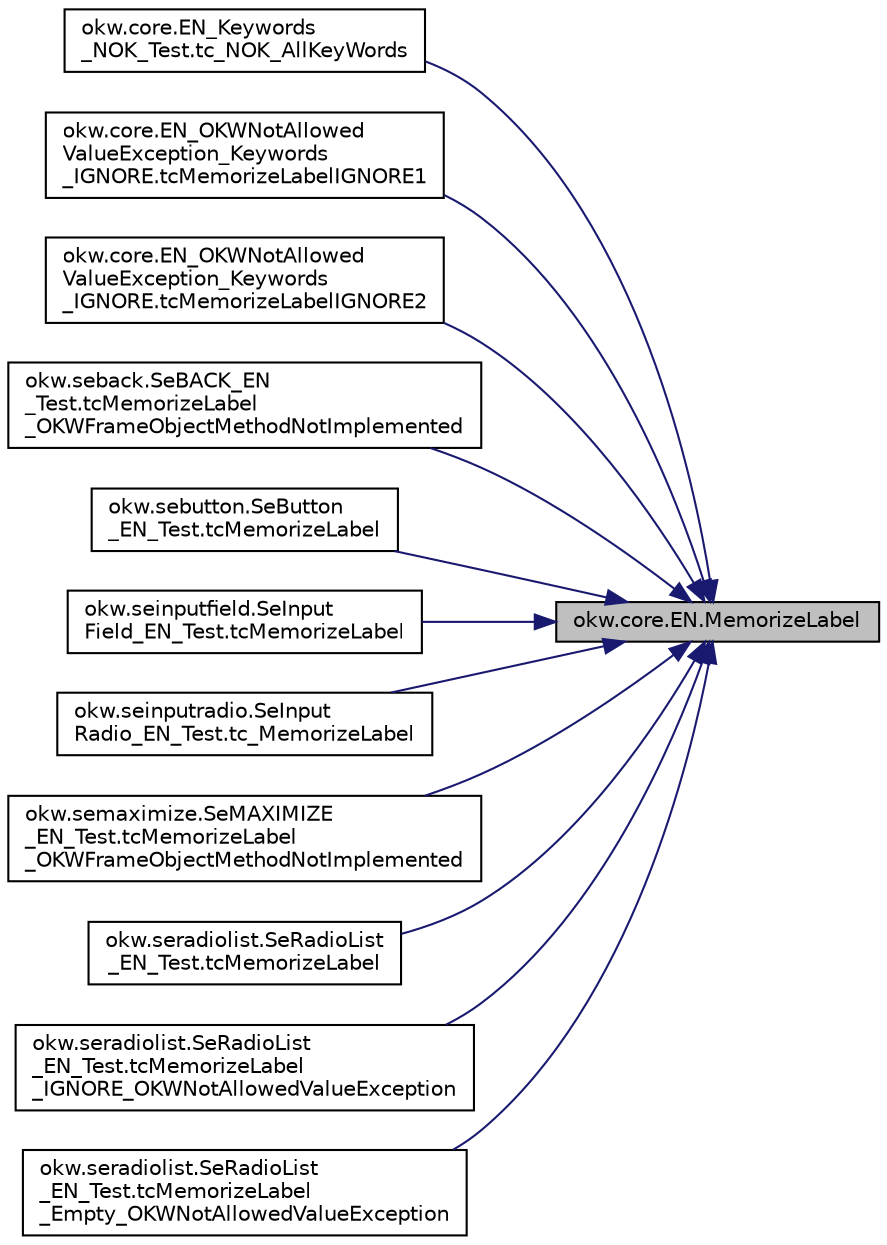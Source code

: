 digraph "okw.core.EN.MemorizeLabel"
{
 // INTERACTIVE_SVG=YES
 // LATEX_PDF_SIZE
  edge [fontname="Helvetica",fontsize="10",labelfontname="Helvetica",labelfontsize="10"];
  node [fontname="Helvetica",fontsize="10",shape=record];
  rankdir="RL";
  Node1317 [label="okw.core.EN.MemorizeLabel",height=0.2,width=0.4,color="black", fillcolor="grey75", style="filled", fontcolor="black",tooltip="Speirchert den aktuellen Wert der Etikette, und legt diesen unter fpsMemKeyName ab."];
  Node1317 -> Node1318 [dir="back",color="midnightblue",fontsize="10",style="solid",fontname="Helvetica"];
  Node1318 [label="okw.core.EN_Keywords\l_NOK_Test.tc_NOK_AllKeyWords",height=0.2,width=0.4,color="black", fillcolor="white", style="filled",URL="$classokw_1_1core_1_1_e_n___keywords___n_o_k___test.html#a81a960a2341dfb0e27da7871291c84dc",tooltip="Prüft methoden aufruf für einen einfachen Click."];
  Node1317 -> Node1319 [dir="back",color="midnightblue",fontsize="10",style="solid",fontname="Helvetica"];
  Node1319 [label="okw.core.EN_OKWNotAllowed\lValueException_Keywords\l_IGNORE.tcMemorizeLabelIGNORE1",height=0.2,width=0.4,color="black", fillcolor="white", style="filled",URL="$classokw_1_1core_1_1_e_n___o_k_w_not_allowed_value_exception___keywords___i_g_n_o_r_e.html#a2a8cb99a9d1cc182f3bc3ccf5b52848f",tooltip="Prüft ob \"${IGNORE} \" die Ausnahme okw.exceptions.OKWNotAllowedValueException auslöst."];
  Node1317 -> Node1320 [dir="back",color="midnightblue",fontsize="10",style="solid",fontname="Helvetica"];
  Node1320 [label="okw.core.EN_OKWNotAllowed\lValueException_Keywords\l_IGNORE.tcMemorizeLabelIGNORE2",height=0.2,width=0.4,color="black", fillcolor="white", style="filled",URL="$classokw_1_1core_1_1_e_n___o_k_w_not_allowed_value_exception___keywords___i_g_n_o_r_e.html#a15ebf4abb1c918d82e9def2e5eae825f",tooltip="Prüft ob \"\"${IGNORE}${TCN}\" die Ausnahme okw.exceptions.OKWNotAllowedValueException auslöst."];
  Node1317 -> Node1321 [dir="back",color="midnightblue",fontsize="10",style="solid",fontname="Helvetica"];
  Node1321 [label="okw.seback.SeBACK_EN\l_Test.tcMemorizeLabel\l_OKWFrameObjectMethodNotImplemented",height=0.2,width=0.4,color="black", fillcolor="white", style="filled",URL="$classokw_1_1seback_1_1_se_b_a_c_k___e_n___test.html#a358f3c52937a4a79b894000aac035a0c",tooltip="Teste das Schlüsselwort MemorizeLabel( FN, MemKey ) eines SeBACK Prüfen."];
  Node1317 -> Node1322 [dir="back",color="midnightblue",fontsize="10",style="solid",fontname="Helvetica"];
  Node1322 [label="okw.sebutton.SeButton\l_EN_Test.tcMemorizeLabel",height=0.2,width=0.4,color="black", fillcolor="white", style="filled",URL="$classokw_1_1sebutton_1_1_se_button___e_n___test.html#a877e96a4c7163b5c2444c6c7562f0b18",tooltip="Test des Schlüsselwortes MemorizeCaption für den GUI-Adapter SeButton."];
  Node1317 -> Node1323 [dir="back",color="midnightblue",fontsize="10",style="solid",fontname="Helvetica"];
  Node1323 [label="okw.seinputfield.SeInput\lField_EN_Test.tcMemorizeLabel",height=0.2,width=0.4,color="black", fillcolor="white", style="filled",URL="$classokw_1_1seinputfield_1_1_se_input_field___e_n___test.html#a7a1873af0534187d2dec6b893eb1724b",tooltip="Teste das Schlüsselwort MemorizeLabel( FN, MemKey ) eines SeInputText Prüfen."];
  Node1317 -> Node1324 [dir="back",color="midnightblue",fontsize="10",style="solid",fontname="Helvetica"];
  Node1324 [label="okw.seinputradio.SeInput\lRadio_EN_Test.tc_MemorizeLabel",height=0.2,width=0.4,color="black", fillcolor="white", style="filled",URL="$classokw_1_1seinputradio_1_1_se_input_radio___e_n___test.html#a91ede76ec307567c7cb9350b771087ea",tooltip="Test des Schlüsselwortes MemorizeLabel für den GUI-Adapter SeInputRadio."];
  Node1317 -> Node1325 [dir="back",color="midnightblue",fontsize="10",style="solid",fontname="Helvetica"];
  Node1325 [label="okw.semaximize.SeMAXIMIZE\l_EN_Test.tcMemorizeLabel\l_OKWFrameObjectMethodNotImplemented",height=0.2,width=0.4,color="black", fillcolor="white", style="filled",URL="$classokw_1_1semaximize_1_1_se_m_a_x_i_m_i_z_e___e_n___test.html#abe93049e59c87081b46706316384d4f0",tooltip="Teste das Schlüsselwort MemorizeLabel( FN, MemKey ) eines SeMAXIMIZE Prüfen."];
  Node1317 -> Node1326 [dir="back",color="midnightblue",fontsize="10",style="solid",fontname="Helvetica"];
  Node1326 [label="okw.seradiolist.SeRadioList\l_EN_Test.tcMemorizeLabel",height=0.2,width=0.4,color="black", fillcolor="white", style="filled",URL="$classokw_1_1seradiolist_1_1_se_radio_list___e_n___test.html#aafbc6e02614407b951d3d0c2bad06749",tooltip="Prüft die Methode SeRadioList.MemorizeValue."];
  Node1317 -> Node1327 [dir="back",color="midnightblue",fontsize="10",style="solid",fontname="Helvetica"];
  Node1327 [label="okw.seradiolist.SeRadioList\l_EN_Test.tcMemorizeLabel\l_IGNORE_OKWNotAllowedValueException",height=0.2,width=0.4,color="black", fillcolor="white", style="filled",URL="$classokw_1_1seradiolist_1_1_se_radio_list___e_n___test.html#aad44f3ce64e53fc776ecfe1e81586071",tooltip="Prüft die Methode SeRadioList.MemorizeLabel."];
  Node1317 -> Node1328 [dir="back",color="midnightblue",fontsize="10",style="solid",fontname="Helvetica"];
  Node1328 [label="okw.seradiolist.SeRadioList\l_EN_Test.tcMemorizeLabel\l_Empty_OKWNotAllowedValueException",height=0.2,width=0.4,color="black", fillcolor="white", style="filled",URL="$classokw_1_1seradiolist_1_1_se_radio_list___e_n___test.html#a6e06d4c997373698cfcd5584ca32b4bd",tooltip="Prüft die Methode SeRadioList.MemorizeLabel."];
}
